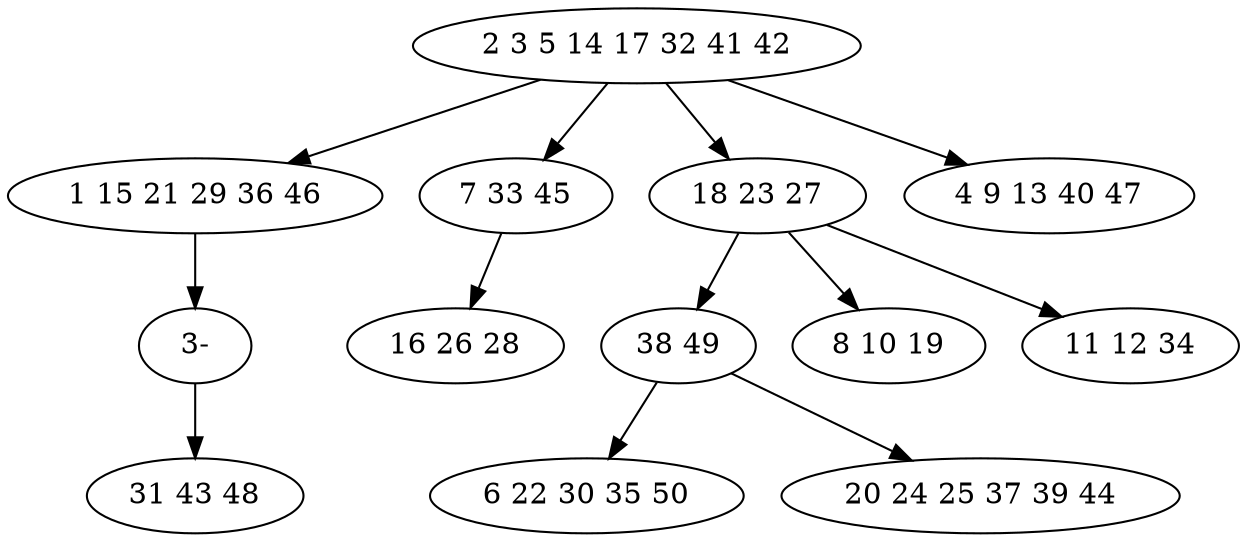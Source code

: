 digraph true_tree {
	"0" -> "1"
	"0" -> "2"
	"0" -> "3"
	"0" -> "4"
	"3" -> "5"
	"3" -> "6"
	"5" -> "7"
	"2" -> "8"
	"5" -> "9"
	"1" -> "12"
	"3" -> "11"
	"12" -> "10"
	"0" [label="2 3 5 14 17 32 41 42"];
	"1" [label="1 15 21 29 36 46"];
	"2" [label="7 33 45"];
	"3" [label="18 23 27"];
	"4" [label="4 9 13 40 47"];
	"5" [label="38 49"];
	"6" [label="8 10 19"];
	"7" [label="6 22 30 35 50"];
	"8" [label="16 26 28"];
	"9" [label="20 24 25 37 39 44"];
	"10" [label="31 43 48"];
	"11" [label="11 12 34"];
	"12" [label="3-"];
}
